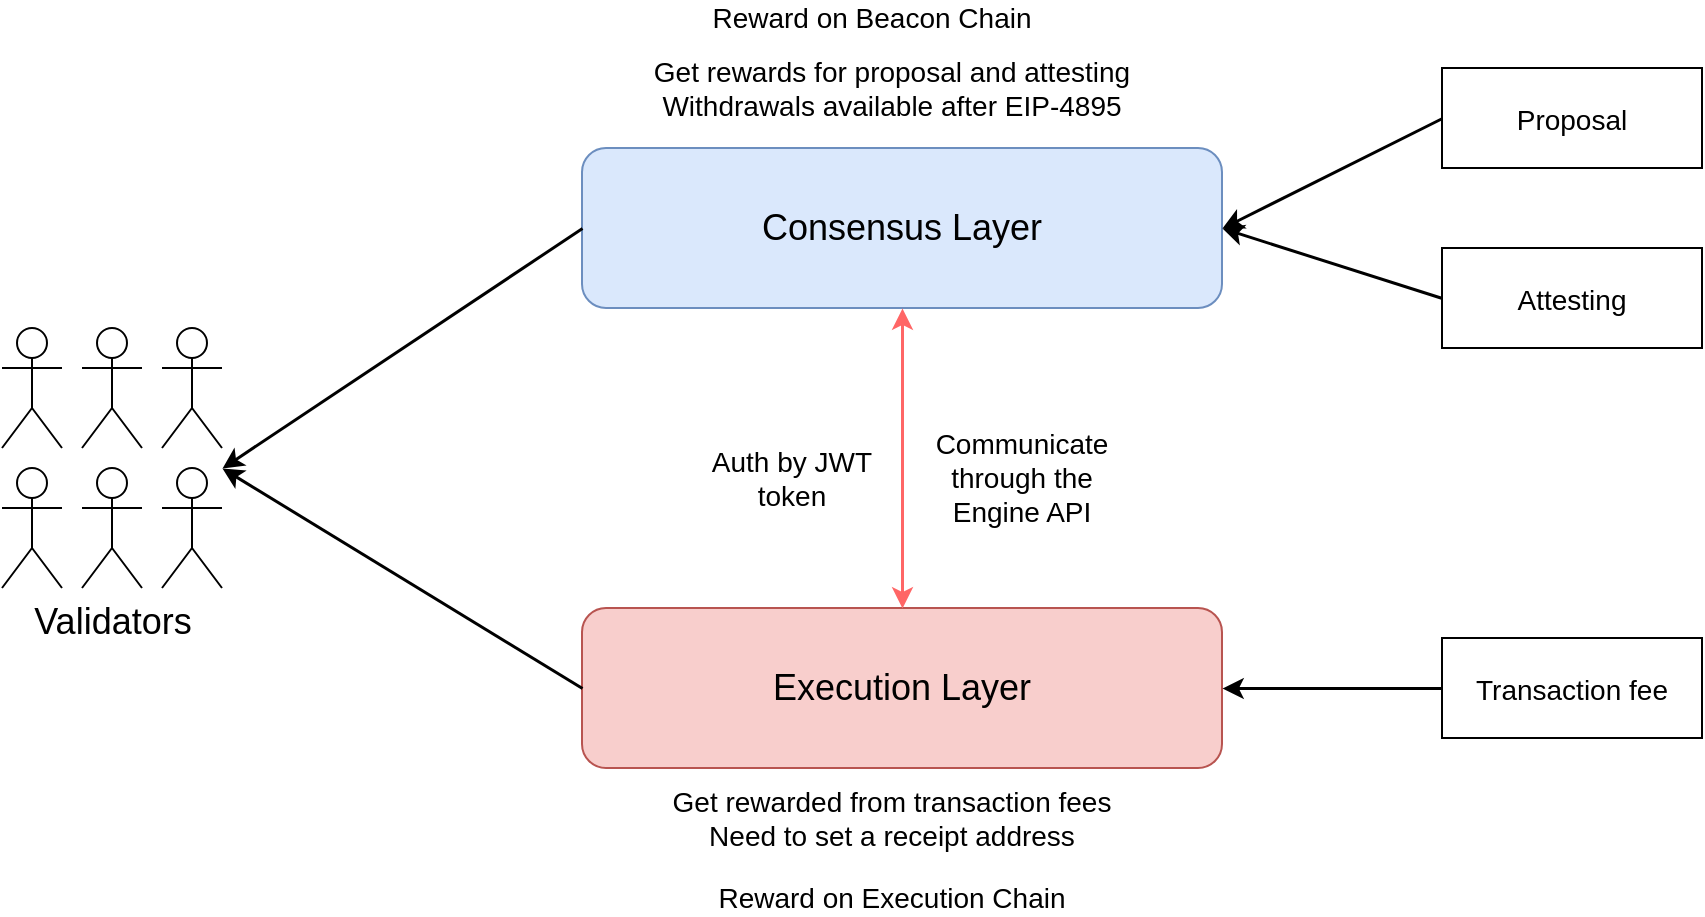 <mxfile version="20.3.3" type="github">
  <diagram id="nkyV5b_32JDhwVOgFDkR" name="Page-1">
    <mxGraphModel dx="1426" dy="794" grid="1" gridSize="10" guides="1" tooltips="1" connect="1" arrows="1" fold="1" page="1" pageScale="1" pageWidth="850" pageHeight="1100" math="0" shadow="0">
      <root>
        <mxCell id="0" />
        <mxCell id="1" parent="0" />
        <mxCell id="hLyphu_U-6qX2UxzlJqh-1" value="" style="shape=umlActor;verticalLabelPosition=bottom;verticalAlign=top;html=1;outlineConnect=0;strokeWidth=1;" vertex="1" parent="1">
          <mxGeometry x="110" y="350" width="30" height="60" as="geometry" />
        </mxCell>
        <mxCell id="hLyphu_U-6qX2UxzlJqh-4" value="" style="shape=umlActor;verticalLabelPosition=bottom;verticalAlign=top;html=1;outlineConnect=0;strokeWidth=1;" vertex="1" parent="1">
          <mxGeometry x="150" y="350" width="30" height="60" as="geometry" />
        </mxCell>
        <mxCell id="hLyphu_U-6qX2UxzlJqh-5" value="" style="shape=umlActor;verticalLabelPosition=bottom;verticalAlign=top;html=1;outlineConnect=0;strokeWidth=1;" vertex="1" parent="1">
          <mxGeometry x="190" y="350" width="30" height="60" as="geometry" />
        </mxCell>
        <mxCell id="hLyphu_U-6qX2UxzlJqh-6" value="" style="shape=umlActor;verticalLabelPosition=bottom;verticalAlign=top;html=1;outlineConnect=0;strokeWidth=1;" vertex="1" parent="1">
          <mxGeometry x="110" y="420" width="30" height="60" as="geometry" />
        </mxCell>
        <mxCell id="hLyphu_U-6qX2UxzlJqh-7" value="&lt;font style=&quot;font-size: 18px;&quot;&gt;Validators&lt;/font&gt;" style="shape=umlActor;verticalLabelPosition=bottom;verticalAlign=top;html=1;outlineConnect=0;strokeWidth=1;" vertex="1" parent="1">
          <mxGeometry x="150" y="420" width="30" height="60" as="geometry" />
        </mxCell>
        <mxCell id="hLyphu_U-6qX2UxzlJqh-8" value="" style="shape=umlActor;verticalLabelPosition=bottom;verticalAlign=top;html=1;outlineConnect=0;strokeWidth=1;" vertex="1" parent="1">
          <mxGeometry x="190" y="420" width="30" height="60" as="geometry" />
        </mxCell>
        <mxCell id="hLyphu_U-6qX2UxzlJqh-9" value="Consensus Layer" style="rounded=1;whiteSpace=wrap;html=1;strokeWidth=1;fontSize=18;fillColor=#dae8fc;strokeColor=#6c8ebf;" vertex="1" parent="1">
          <mxGeometry x="400" y="260" width="320" height="80" as="geometry" />
        </mxCell>
        <mxCell id="hLyphu_U-6qX2UxzlJqh-10" value="Execution Layer" style="rounded=1;whiteSpace=wrap;html=1;strokeWidth=1;fontSize=18;fillColor=#f8cecc;strokeColor=#b85450;" vertex="1" parent="1">
          <mxGeometry x="400" y="490" width="320" height="80" as="geometry" />
        </mxCell>
        <mxCell id="hLyphu_U-6qX2UxzlJqh-11" value="&lt;font style=&quot;font-size: 14px;&quot;&gt;Proposal&lt;/font&gt;" style="rounded=0;whiteSpace=wrap;html=1;strokeWidth=1;fontSize=18;" vertex="1" parent="1">
          <mxGeometry x="830" y="220" width="130" height="50" as="geometry" />
        </mxCell>
        <mxCell id="hLyphu_U-6qX2UxzlJqh-13" value="&lt;span style=&quot;font-size: 14px;&quot;&gt;Attesting&lt;/span&gt;" style="rounded=0;whiteSpace=wrap;html=1;strokeWidth=1;fontSize=18;" vertex="1" parent="1">
          <mxGeometry x="830" y="310" width="130" height="50" as="geometry" />
        </mxCell>
        <mxCell id="hLyphu_U-6qX2UxzlJqh-14" value="&lt;span style=&quot;font-size: 14px;&quot;&gt;Transaction fee&lt;/span&gt;" style="rounded=0;whiteSpace=wrap;html=1;strokeWidth=1;fontSize=18;" vertex="1" parent="1">
          <mxGeometry x="830" y="505" width="130" height="50" as="geometry" />
        </mxCell>
        <mxCell id="hLyphu_U-6qX2UxzlJqh-15" value="" style="endArrow=classic;html=1;rounded=0;fontSize=14;strokeWidth=1.5;exitX=0;exitY=0.5;exitDx=0;exitDy=0;entryX=1;entryY=0.5;entryDx=0;entryDy=0;" edge="1" parent="1" source="hLyphu_U-6qX2UxzlJqh-11" target="hLyphu_U-6qX2UxzlJqh-9">
          <mxGeometry width="50" height="50" relative="1" as="geometry">
            <mxPoint x="400" y="420" as="sourcePoint" />
            <mxPoint x="450" y="370" as="targetPoint" />
          </mxGeometry>
        </mxCell>
        <mxCell id="hLyphu_U-6qX2UxzlJqh-16" value="" style="endArrow=classic;html=1;rounded=0;fontSize=14;strokeWidth=1.5;exitX=0;exitY=0.5;exitDx=0;exitDy=0;entryX=1;entryY=0.5;entryDx=0;entryDy=0;" edge="1" parent="1" source="hLyphu_U-6qX2UxzlJqh-13" target="hLyphu_U-6qX2UxzlJqh-9">
          <mxGeometry width="50" height="50" relative="1" as="geometry">
            <mxPoint x="840" y="255" as="sourcePoint" />
            <mxPoint x="730" y="310" as="targetPoint" />
          </mxGeometry>
        </mxCell>
        <mxCell id="hLyphu_U-6qX2UxzlJqh-17" value="" style="endArrow=classic;html=1;rounded=0;fontSize=14;strokeWidth=1.5;exitX=0;exitY=0.5;exitDx=0;exitDy=0;entryX=1;entryY=0.5;entryDx=0;entryDy=0;" edge="1" parent="1" source="hLyphu_U-6qX2UxzlJqh-14" target="hLyphu_U-6qX2UxzlJqh-10">
          <mxGeometry width="50" height="50" relative="1" as="geometry">
            <mxPoint x="840" y="345" as="sourcePoint" />
            <mxPoint x="730" y="310" as="targetPoint" />
          </mxGeometry>
        </mxCell>
        <mxCell id="hLyphu_U-6qX2UxzlJqh-18" value="" style="endArrow=classic;html=1;rounded=0;strokeWidth=1.5;fontSize=14;exitX=0;exitY=0.5;exitDx=0;exitDy=0;" edge="1" parent="1" source="hLyphu_U-6qX2UxzlJqh-9">
          <mxGeometry width="50" height="50" relative="1" as="geometry">
            <mxPoint x="400" y="420" as="sourcePoint" />
            <mxPoint x="220" y="420" as="targetPoint" />
          </mxGeometry>
        </mxCell>
        <mxCell id="hLyphu_U-6qX2UxzlJqh-19" value="" style="endArrow=classic;html=1;rounded=0;strokeWidth=1.5;fontSize=14;exitX=0;exitY=0.5;exitDx=0;exitDy=0;" edge="1" parent="1" source="hLyphu_U-6qX2UxzlJqh-10">
          <mxGeometry width="50" height="50" relative="1" as="geometry">
            <mxPoint x="410" y="310" as="sourcePoint" />
            <mxPoint x="220" y="420" as="targetPoint" />
          </mxGeometry>
        </mxCell>
        <mxCell id="hLyphu_U-6qX2UxzlJqh-20" value="&lt;div&gt;Get rewards for proposal and attesting&lt;/div&gt;&lt;div&gt;Withdrawals available after EIP-4895&lt;/div&gt;" style="text;html=1;strokeColor=none;fillColor=none;align=center;verticalAlign=middle;whiteSpace=wrap;rounded=0;strokeWidth=1;fontSize=14;" vertex="1" parent="1">
          <mxGeometry x="420" y="210" width="270" height="40" as="geometry" />
        </mxCell>
        <mxCell id="hLyphu_U-6qX2UxzlJqh-21" value="&lt;div&gt;Get rewarded from transaction fees&lt;/div&gt;&lt;div&gt;Need to set a receipt address&lt;/div&gt;" style="text;html=1;strokeColor=none;fillColor=none;align=center;verticalAlign=middle;whiteSpace=wrap;rounded=0;strokeWidth=1;fontSize=14;" vertex="1" parent="1">
          <mxGeometry x="410" y="560" width="290" height="70" as="geometry" />
        </mxCell>
        <mxCell id="hLyphu_U-6qX2UxzlJqh-22" value="Reward on Beacon Chain" style="text;html=1;strokeColor=none;fillColor=none;align=center;verticalAlign=middle;whiteSpace=wrap;rounded=0;strokeWidth=1;fontSize=14;" vertex="1" parent="1">
          <mxGeometry x="450" y="190" width="190" height="10" as="geometry" />
        </mxCell>
        <mxCell id="hLyphu_U-6qX2UxzlJqh-23" value="Reward on Execution Chain" style="text;html=1;strokeColor=none;fillColor=none;align=center;verticalAlign=middle;whiteSpace=wrap;rounded=0;strokeWidth=1;fontSize=14;" vertex="1" parent="1">
          <mxGeometry x="460" y="630" width="190" height="10" as="geometry" />
        </mxCell>
        <mxCell id="hLyphu_U-6qX2UxzlJqh-25" value="" style="endArrow=classic;startArrow=classic;html=1;rounded=0;strokeWidth=1.5;fontSize=14;strokeColor=#FF6666;entryX=0.5;entryY=1;entryDx=0;entryDy=0;exitX=0.5;exitY=0;exitDx=0;exitDy=0;" edge="1" parent="1" source="hLyphu_U-6qX2UxzlJqh-10" target="hLyphu_U-6qX2UxzlJqh-9">
          <mxGeometry width="50" height="50" relative="1" as="geometry">
            <mxPoint x="400" y="480" as="sourcePoint" />
            <mxPoint x="450" y="430" as="targetPoint" />
          </mxGeometry>
        </mxCell>
        <mxCell id="hLyphu_U-6qX2UxzlJqh-26" value="Auth by JWT token" style="text;html=1;strokeColor=none;fillColor=none;align=center;verticalAlign=middle;whiteSpace=wrap;rounded=0;strokeWidth=1;fontSize=14;" vertex="1" parent="1">
          <mxGeometry x="460" y="410" width="90" height="30" as="geometry" />
        </mxCell>
        <mxCell id="hLyphu_U-6qX2UxzlJqh-27" value="Communicate through the Engine API" style="text;html=1;strokeColor=none;fillColor=none;align=center;verticalAlign=middle;whiteSpace=wrap;rounded=0;strokeWidth=1;fontSize=14;" vertex="1" parent="1">
          <mxGeometry x="560" y="415" width="120" height="20" as="geometry" />
        </mxCell>
      </root>
    </mxGraphModel>
  </diagram>
</mxfile>
